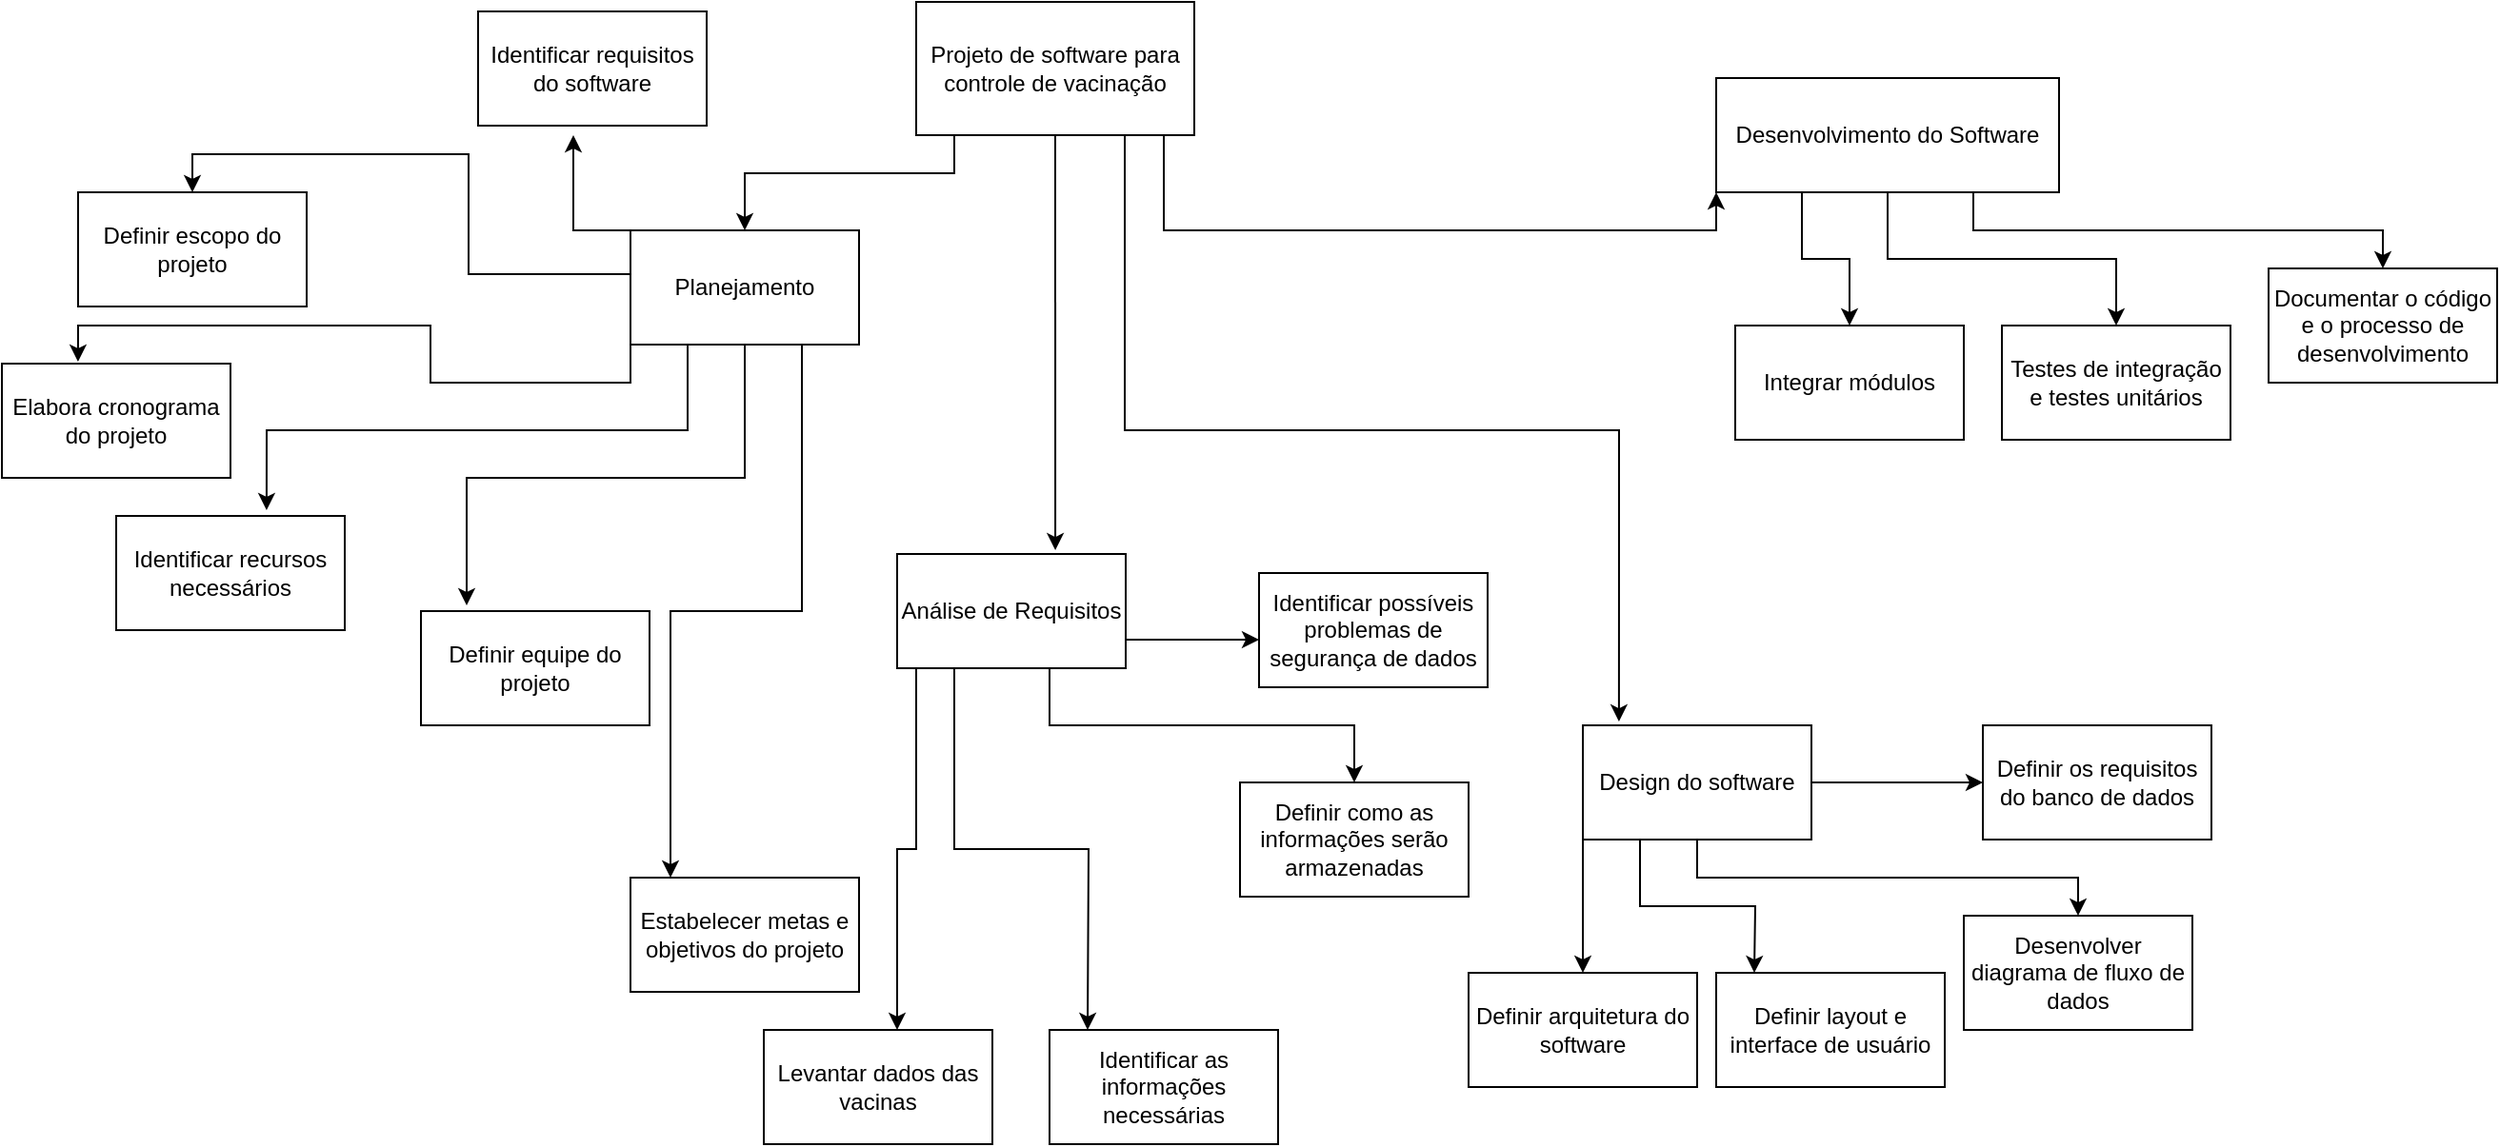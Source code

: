 <mxfile version="21.2.3" type="github">
  <diagram id="C5RBs43oDa-KdzZeNtuy" name="Page-1">
    <mxGraphModel dx="2634" dy="756" grid="1" gridSize="10" guides="1" tooltips="1" connect="1" arrows="1" fold="1" page="1" pageScale="1" pageWidth="1200" pageHeight="1600" math="0" shadow="0">
      <root>
        <mxCell id="WIyWlLk6GJQsqaUBKTNV-0" />
        <mxCell id="WIyWlLk6GJQsqaUBKTNV-1" parent="WIyWlLk6GJQsqaUBKTNV-0" />
        <mxCell id="vzd9WHWtoSVlPEoYaFCD-5" style="edgeStyle=orthogonalEdgeStyle;rounded=0;orthogonalLoop=1;jettySize=auto;html=1;exitX=0.5;exitY=1;exitDx=0;exitDy=0;entryX=0.5;entryY=0;entryDx=0;entryDy=0;" edge="1" parent="WIyWlLk6GJQsqaUBKTNV-1" source="vzd9WHWtoSVlPEoYaFCD-0" target="vzd9WHWtoSVlPEoYaFCD-6">
          <mxGeometry relative="1" as="geometry">
            <mxPoint x="414" y="170" as="targetPoint" />
            <Array as="points">
              <mxPoint x="360" y="100" />
              <mxPoint x="360" y="130" />
              <mxPoint x="250" y="130" />
            </Array>
          </mxGeometry>
        </mxCell>
        <mxCell id="vzd9WHWtoSVlPEoYaFCD-14" style="edgeStyle=orthogonalEdgeStyle;rounded=0;orthogonalLoop=1;jettySize=auto;html=1;exitX=0.5;exitY=1;exitDx=0;exitDy=0;entryX=0.692;entryY=-0.033;entryDx=0;entryDy=0;entryPerimeter=0;" edge="1" parent="WIyWlLk6GJQsqaUBKTNV-1" source="vzd9WHWtoSVlPEoYaFCD-0" target="vzd9WHWtoSVlPEoYaFCD-8">
          <mxGeometry relative="1" as="geometry" />
        </mxCell>
        <mxCell id="vzd9WHWtoSVlPEoYaFCD-17" style="edgeStyle=orthogonalEdgeStyle;rounded=0;orthogonalLoop=1;jettySize=auto;html=1;exitX=0.75;exitY=1;exitDx=0;exitDy=0;entryX=0.158;entryY=-0.033;entryDx=0;entryDy=0;entryPerimeter=0;" edge="1" parent="WIyWlLk6GJQsqaUBKTNV-1" source="vzd9WHWtoSVlPEoYaFCD-0" target="vzd9WHWtoSVlPEoYaFCD-10">
          <mxGeometry relative="1" as="geometry" />
        </mxCell>
        <mxCell id="vzd9WHWtoSVlPEoYaFCD-33" style="edgeStyle=orthogonalEdgeStyle;rounded=0;orthogonalLoop=1;jettySize=auto;html=1;exitX=1;exitY=1;exitDx=0;exitDy=0;entryX=0;entryY=1;entryDx=0;entryDy=0;" edge="1" parent="WIyWlLk6GJQsqaUBKTNV-1" source="vzd9WHWtoSVlPEoYaFCD-0" target="vzd9WHWtoSVlPEoYaFCD-18">
          <mxGeometry relative="1" as="geometry">
            <Array as="points">
              <mxPoint x="470" y="110" />
              <mxPoint x="470" y="160" />
              <mxPoint x="760" y="160" />
            </Array>
          </mxGeometry>
        </mxCell>
        <mxCell id="vzd9WHWtoSVlPEoYaFCD-0" value="Projeto de software para controle de vacinação&lt;br&gt;" style="rounded=0;whiteSpace=wrap;html=1;" vertex="1" parent="WIyWlLk6GJQsqaUBKTNV-1">
          <mxGeometry x="340" y="40" width="146" height="70" as="geometry" />
        </mxCell>
        <mxCell id="vzd9WHWtoSVlPEoYaFCD-26" style="edgeStyle=orthogonalEdgeStyle;rounded=0;orthogonalLoop=1;jettySize=auto;html=1;exitX=0;exitY=1;exitDx=0;exitDy=0;entryX=0.333;entryY=-0.017;entryDx=0;entryDy=0;entryPerimeter=0;" edge="1" parent="WIyWlLk6GJQsqaUBKTNV-1" source="vzd9WHWtoSVlPEoYaFCD-6" target="vzd9WHWtoSVlPEoYaFCD-19">
          <mxGeometry relative="1" as="geometry" />
        </mxCell>
        <mxCell id="vzd9WHWtoSVlPEoYaFCD-27" style="edgeStyle=orthogonalEdgeStyle;rounded=0;orthogonalLoop=1;jettySize=auto;html=1;exitX=0.25;exitY=1;exitDx=0;exitDy=0;entryX=0.658;entryY=-0.05;entryDx=0;entryDy=0;entryPerimeter=0;" edge="1" parent="WIyWlLk6GJQsqaUBKTNV-1" source="vzd9WHWtoSVlPEoYaFCD-6" target="vzd9WHWtoSVlPEoYaFCD-20">
          <mxGeometry relative="1" as="geometry" />
        </mxCell>
        <mxCell id="vzd9WHWtoSVlPEoYaFCD-28" style="edgeStyle=orthogonalEdgeStyle;rounded=0;orthogonalLoop=1;jettySize=auto;html=1;exitX=0.5;exitY=1;exitDx=0;exitDy=0;entryX=0.2;entryY=-0.05;entryDx=0;entryDy=0;entryPerimeter=0;" edge="1" parent="WIyWlLk6GJQsqaUBKTNV-1" source="vzd9WHWtoSVlPEoYaFCD-6" target="vzd9WHWtoSVlPEoYaFCD-21">
          <mxGeometry relative="1" as="geometry" />
        </mxCell>
        <mxCell id="vzd9WHWtoSVlPEoYaFCD-29" style="edgeStyle=orthogonalEdgeStyle;rounded=0;orthogonalLoop=1;jettySize=auto;html=1;exitX=0.75;exitY=1;exitDx=0;exitDy=0;entryX=0.175;entryY=0;entryDx=0;entryDy=0;entryPerimeter=0;" edge="1" parent="WIyWlLk6GJQsqaUBKTNV-1" source="vzd9WHWtoSVlPEoYaFCD-6" target="vzd9WHWtoSVlPEoYaFCD-22">
          <mxGeometry relative="1" as="geometry" />
        </mxCell>
        <mxCell id="vzd9WHWtoSVlPEoYaFCD-30" style="edgeStyle=orthogonalEdgeStyle;rounded=0;orthogonalLoop=1;jettySize=auto;html=1;exitX=0.017;exitY=0.383;exitDx=0;exitDy=0;entryX=0.5;entryY=0;entryDx=0;entryDy=0;exitPerimeter=0;" edge="1" parent="WIyWlLk6GJQsqaUBKTNV-1" source="vzd9WHWtoSVlPEoYaFCD-6" target="vzd9WHWtoSVlPEoYaFCD-23">
          <mxGeometry relative="1" as="geometry">
            <mxPoint x="580" y="270" as="targetPoint" />
          </mxGeometry>
        </mxCell>
        <mxCell id="vzd9WHWtoSVlPEoYaFCD-32" style="edgeStyle=orthogonalEdgeStyle;rounded=0;orthogonalLoop=1;jettySize=auto;html=1;exitX=0;exitY=0;exitDx=0;exitDy=0;" edge="1" parent="WIyWlLk6GJQsqaUBKTNV-1" source="vzd9WHWtoSVlPEoYaFCD-6">
          <mxGeometry relative="1" as="geometry">
            <mxPoint x="160" y="110" as="targetPoint" />
            <Array as="points">
              <mxPoint x="160" y="160" />
            </Array>
          </mxGeometry>
        </mxCell>
        <mxCell id="vzd9WHWtoSVlPEoYaFCD-6" value="Planejamento" style="rounded=0;whiteSpace=wrap;html=1;" vertex="1" parent="WIyWlLk6GJQsqaUBKTNV-1">
          <mxGeometry x="190" y="160" width="120" height="60" as="geometry" />
        </mxCell>
        <mxCell id="vzd9WHWtoSVlPEoYaFCD-36" style="edgeStyle=orthogonalEdgeStyle;rounded=0;orthogonalLoop=1;jettySize=auto;html=1;exitX=0;exitY=1;exitDx=0;exitDy=0;" edge="1" parent="WIyWlLk6GJQsqaUBKTNV-1" source="vzd9WHWtoSVlPEoYaFCD-8">
          <mxGeometry relative="1" as="geometry">
            <mxPoint x="330" y="580" as="targetPoint" />
            <Array as="points">
              <mxPoint x="340" y="390" />
              <mxPoint x="340" y="485" />
              <mxPoint x="330" y="485" />
            </Array>
          </mxGeometry>
        </mxCell>
        <mxCell id="vzd9WHWtoSVlPEoYaFCD-38" style="edgeStyle=orthogonalEdgeStyle;rounded=0;orthogonalLoop=1;jettySize=auto;html=1;exitX=0.25;exitY=1;exitDx=0;exitDy=0;" edge="1" parent="WIyWlLk6GJQsqaUBKTNV-1" source="vzd9WHWtoSVlPEoYaFCD-8">
          <mxGeometry relative="1" as="geometry">
            <mxPoint x="430" y="580" as="targetPoint" />
          </mxGeometry>
        </mxCell>
        <mxCell id="vzd9WHWtoSVlPEoYaFCD-42" style="edgeStyle=orthogonalEdgeStyle;rounded=0;orthogonalLoop=1;jettySize=auto;html=1;exitX=1;exitY=1;exitDx=0;exitDy=0;" edge="1" parent="WIyWlLk6GJQsqaUBKTNV-1" source="vzd9WHWtoSVlPEoYaFCD-8" target="vzd9WHWtoSVlPEoYaFCD-43">
          <mxGeometry relative="1" as="geometry">
            <mxPoint x="540" y="430" as="targetPoint" />
            <Array as="points">
              <mxPoint x="410" y="390" />
              <mxPoint x="410" y="420" />
              <mxPoint x="570" y="420" />
            </Array>
          </mxGeometry>
        </mxCell>
        <mxCell id="vzd9WHWtoSVlPEoYaFCD-47" style="edgeStyle=orthogonalEdgeStyle;rounded=0;orthogonalLoop=1;jettySize=auto;html=1;exitX=1;exitY=0.75;exitDx=0;exitDy=0;" edge="1" parent="WIyWlLk6GJQsqaUBKTNV-1" source="vzd9WHWtoSVlPEoYaFCD-8">
          <mxGeometry relative="1" as="geometry">
            <mxPoint x="520" y="375" as="targetPoint" />
          </mxGeometry>
        </mxCell>
        <mxCell id="vzd9WHWtoSVlPEoYaFCD-8" value="Análise de Requisitos" style="rounded=0;whiteSpace=wrap;html=1;" vertex="1" parent="WIyWlLk6GJQsqaUBKTNV-1">
          <mxGeometry x="330" y="330" width="120" height="60" as="geometry" />
        </mxCell>
        <mxCell id="vzd9WHWtoSVlPEoYaFCD-49" style="edgeStyle=orthogonalEdgeStyle;rounded=0;orthogonalLoop=1;jettySize=auto;html=1;exitX=0;exitY=1;exitDx=0;exitDy=0;" edge="1" parent="WIyWlLk6GJQsqaUBKTNV-1" source="vzd9WHWtoSVlPEoYaFCD-10" target="vzd9WHWtoSVlPEoYaFCD-50">
          <mxGeometry relative="1" as="geometry">
            <mxPoint x="690" y="530" as="targetPoint" />
          </mxGeometry>
        </mxCell>
        <mxCell id="vzd9WHWtoSVlPEoYaFCD-51" style="edgeStyle=orthogonalEdgeStyle;rounded=0;orthogonalLoop=1;jettySize=auto;html=1;exitX=0.25;exitY=1;exitDx=0;exitDy=0;" edge="1" parent="WIyWlLk6GJQsqaUBKTNV-1" source="vzd9WHWtoSVlPEoYaFCD-10">
          <mxGeometry relative="1" as="geometry">
            <mxPoint x="780" y="550" as="targetPoint" />
          </mxGeometry>
        </mxCell>
        <mxCell id="vzd9WHWtoSVlPEoYaFCD-53" style="edgeStyle=orthogonalEdgeStyle;rounded=0;orthogonalLoop=1;jettySize=auto;html=1;exitX=0.5;exitY=1;exitDx=0;exitDy=0;" edge="1" parent="WIyWlLk6GJQsqaUBKTNV-1" source="vzd9WHWtoSVlPEoYaFCD-10" target="vzd9WHWtoSVlPEoYaFCD-54">
          <mxGeometry relative="1" as="geometry">
            <mxPoint x="930" y="520" as="targetPoint" />
          </mxGeometry>
        </mxCell>
        <mxCell id="vzd9WHWtoSVlPEoYaFCD-55" style="edgeStyle=orthogonalEdgeStyle;rounded=0;orthogonalLoop=1;jettySize=auto;html=1;exitX=1;exitY=0.5;exitDx=0;exitDy=0;" edge="1" parent="WIyWlLk6GJQsqaUBKTNV-1" source="vzd9WHWtoSVlPEoYaFCD-10" target="vzd9WHWtoSVlPEoYaFCD-56">
          <mxGeometry relative="1" as="geometry">
            <mxPoint x="960" y="450" as="targetPoint" />
          </mxGeometry>
        </mxCell>
        <mxCell id="vzd9WHWtoSVlPEoYaFCD-10" value="Design do software&lt;br&gt;" style="rounded=0;whiteSpace=wrap;html=1;" vertex="1" parent="WIyWlLk6GJQsqaUBKTNV-1">
          <mxGeometry x="690" y="420" width="120" height="60" as="geometry" />
        </mxCell>
        <mxCell id="vzd9WHWtoSVlPEoYaFCD-59" style="edgeStyle=orthogonalEdgeStyle;rounded=0;orthogonalLoop=1;jettySize=auto;html=1;exitX=0.25;exitY=1;exitDx=0;exitDy=0;entryX=0.5;entryY=0;entryDx=0;entryDy=0;" edge="1" parent="WIyWlLk6GJQsqaUBKTNV-1" source="vzd9WHWtoSVlPEoYaFCD-18" target="vzd9WHWtoSVlPEoYaFCD-58">
          <mxGeometry relative="1" as="geometry" />
        </mxCell>
        <mxCell id="vzd9WHWtoSVlPEoYaFCD-60" style="edgeStyle=orthogonalEdgeStyle;rounded=0;orthogonalLoop=1;jettySize=auto;html=1;exitX=0.5;exitY=1;exitDx=0;exitDy=0;" edge="1" parent="WIyWlLk6GJQsqaUBKTNV-1" source="vzd9WHWtoSVlPEoYaFCD-18" target="vzd9WHWtoSVlPEoYaFCD-61">
          <mxGeometry relative="1" as="geometry">
            <mxPoint x="940" y="210" as="targetPoint" />
          </mxGeometry>
        </mxCell>
        <mxCell id="vzd9WHWtoSVlPEoYaFCD-62" style="edgeStyle=orthogonalEdgeStyle;rounded=0;orthogonalLoop=1;jettySize=auto;html=1;exitX=0.75;exitY=1;exitDx=0;exitDy=0;" edge="1" parent="WIyWlLk6GJQsqaUBKTNV-1" source="vzd9WHWtoSVlPEoYaFCD-18" target="vzd9WHWtoSVlPEoYaFCD-63">
          <mxGeometry relative="1" as="geometry">
            <mxPoint x="1090" y="180" as="targetPoint" />
          </mxGeometry>
        </mxCell>
        <mxCell id="vzd9WHWtoSVlPEoYaFCD-18" value="Desenvolvimento do Software" style="rounded=0;whiteSpace=wrap;html=1;" vertex="1" parent="WIyWlLk6GJQsqaUBKTNV-1">
          <mxGeometry x="760" y="80" width="180" height="60" as="geometry" />
        </mxCell>
        <mxCell id="vzd9WHWtoSVlPEoYaFCD-19" value="Elabora cronograma do projeto" style="rounded=0;whiteSpace=wrap;html=1;" vertex="1" parent="WIyWlLk6GJQsqaUBKTNV-1">
          <mxGeometry x="-140" y="230" width="120" height="60" as="geometry" />
        </mxCell>
        <mxCell id="vzd9WHWtoSVlPEoYaFCD-20" value="Identificar recursos necessários" style="rounded=0;whiteSpace=wrap;html=1;" vertex="1" parent="WIyWlLk6GJQsqaUBKTNV-1">
          <mxGeometry x="-80" y="310" width="120" height="60" as="geometry" />
        </mxCell>
        <mxCell id="vzd9WHWtoSVlPEoYaFCD-21" value="Definir equipe do projeto" style="rounded=0;whiteSpace=wrap;html=1;" vertex="1" parent="WIyWlLk6GJQsqaUBKTNV-1">
          <mxGeometry x="80" y="360" width="120" height="60" as="geometry" />
        </mxCell>
        <mxCell id="vzd9WHWtoSVlPEoYaFCD-22" value="Estabelecer metas e objetivos do projeto" style="rounded=0;whiteSpace=wrap;html=1;" vertex="1" parent="WIyWlLk6GJQsqaUBKTNV-1">
          <mxGeometry x="190" y="500" width="120" height="60" as="geometry" />
        </mxCell>
        <mxCell id="vzd9WHWtoSVlPEoYaFCD-23" value="Definir escopo do projeto" style="rounded=0;whiteSpace=wrap;html=1;" vertex="1" parent="WIyWlLk6GJQsqaUBKTNV-1">
          <mxGeometry x="-100" y="140" width="120" height="60" as="geometry" />
        </mxCell>
        <mxCell id="vzd9WHWtoSVlPEoYaFCD-25" value=" Identificar requisitos do software" style="rounded=0;whiteSpace=wrap;html=1;" vertex="1" parent="WIyWlLk6GJQsqaUBKTNV-1">
          <mxGeometry x="110" y="45" width="120" height="60" as="geometry" />
        </mxCell>
        <mxCell id="vzd9WHWtoSVlPEoYaFCD-37" value="Levantar dados das vacinas" style="rounded=0;whiteSpace=wrap;html=1;" vertex="1" parent="WIyWlLk6GJQsqaUBKTNV-1">
          <mxGeometry x="260" y="580" width="120" height="60" as="geometry" />
        </mxCell>
        <mxCell id="vzd9WHWtoSVlPEoYaFCD-39" value="Identificar as informações necessárias" style="rounded=0;whiteSpace=wrap;html=1;" vertex="1" parent="WIyWlLk6GJQsqaUBKTNV-1">
          <mxGeometry x="410" y="580" width="120" height="60" as="geometry" />
        </mxCell>
        <mxCell id="vzd9WHWtoSVlPEoYaFCD-43" value="Definir como as informações serão armazenadas" style="rounded=0;whiteSpace=wrap;html=1;" vertex="1" parent="WIyWlLk6GJQsqaUBKTNV-1">
          <mxGeometry x="510" y="450" width="120" height="60" as="geometry" />
        </mxCell>
        <mxCell id="vzd9WHWtoSVlPEoYaFCD-48" value=" Identificar possíveis problemas de segurança de dados" style="rounded=0;whiteSpace=wrap;html=1;" vertex="1" parent="WIyWlLk6GJQsqaUBKTNV-1">
          <mxGeometry x="520" y="340" width="120" height="60" as="geometry" />
        </mxCell>
        <mxCell id="vzd9WHWtoSVlPEoYaFCD-50" value="Definir arquitetura do software" style="rounded=0;whiteSpace=wrap;html=1;" vertex="1" parent="WIyWlLk6GJQsqaUBKTNV-1">
          <mxGeometry x="630" y="550" width="120" height="60" as="geometry" />
        </mxCell>
        <mxCell id="vzd9WHWtoSVlPEoYaFCD-52" value="Definir layout e interface de usuário" style="rounded=0;whiteSpace=wrap;html=1;" vertex="1" parent="WIyWlLk6GJQsqaUBKTNV-1">
          <mxGeometry x="760" y="550" width="120" height="60" as="geometry" />
        </mxCell>
        <mxCell id="vzd9WHWtoSVlPEoYaFCD-54" value="Desenvolver diagrama de fluxo de dados" style="rounded=0;whiteSpace=wrap;html=1;" vertex="1" parent="WIyWlLk6GJQsqaUBKTNV-1">
          <mxGeometry x="890" y="520" width="120" height="60" as="geometry" />
        </mxCell>
        <mxCell id="vzd9WHWtoSVlPEoYaFCD-56" value="Definir os requisitos do banco de dados" style="rounded=0;whiteSpace=wrap;html=1;" vertex="1" parent="WIyWlLk6GJQsqaUBKTNV-1">
          <mxGeometry x="900" y="420" width="120" height="60" as="geometry" />
        </mxCell>
        <mxCell id="vzd9WHWtoSVlPEoYaFCD-58" value="Integrar módulos" style="rounded=0;whiteSpace=wrap;html=1;" vertex="1" parent="WIyWlLk6GJQsqaUBKTNV-1">
          <mxGeometry x="770" y="210" width="120" height="60" as="geometry" />
        </mxCell>
        <mxCell id="vzd9WHWtoSVlPEoYaFCD-61" value="Testes de integração e testes unitários" style="rounded=0;whiteSpace=wrap;html=1;" vertex="1" parent="WIyWlLk6GJQsqaUBKTNV-1">
          <mxGeometry x="910" y="210" width="120" height="60" as="geometry" />
        </mxCell>
        <mxCell id="vzd9WHWtoSVlPEoYaFCD-63" value=" Documentar o código e o processo de desenvolvimento" style="rounded=0;whiteSpace=wrap;html=1;" vertex="1" parent="WIyWlLk6GJQsqaUBKTNV-1">
          <mxGeometry x="1050" y="180" width="120" height="60" as="geometry" />
        </mxCell>
      </root>
    </mxGraphModel>
  </diagram>
</mxfile>
